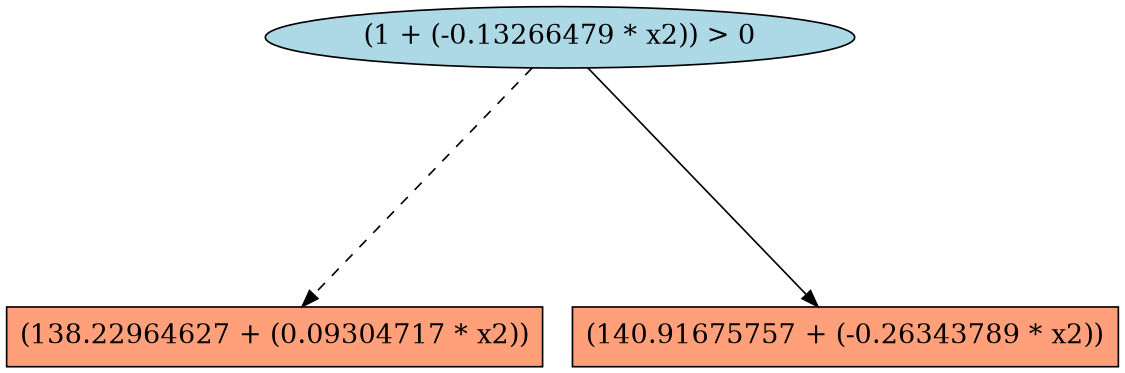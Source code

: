digraph G {
	graph [fontname=Helvetica, fontsize=16, ratio=auto, size="7.5,10", ranksep="2.00"];
	node [label="\N", fontsize=16];
	graph [bb="0,0,537,218"];
	611 [label="(1 + (-0.13266479 * x2)) > 0", fillcolor=lightblue, color=black, shape=ellipse, style=filled, pos="267,199", width="3.9462", height="0.51069"];
	457 [label="(138.22964627 + (0.09304717 * x2))", fillcolor=lightsalmon, color=black, shape=box, style=filled, pos="128,18", width="3.5625", height="0.5"];
	557 [label="(140.91675757 + (-0.26343789 * x2))", fillcolor=lightsalmon, color=black, shape=box, style=filled, pos="406,18", width="3.6458", height="0.5"];
	611 -> 457 [color=black, style=dashed, pos="e,141.23,36.035 253.42,180.51 228.69,148.67 176.24,81.121 147.62,44.271"];
	611 -> 557 [color=black, style=solid, pos="e,392.77,36.035 280.58,180.51 305.31,148.67 357.76,81.121 386.38,44.271"];
}
